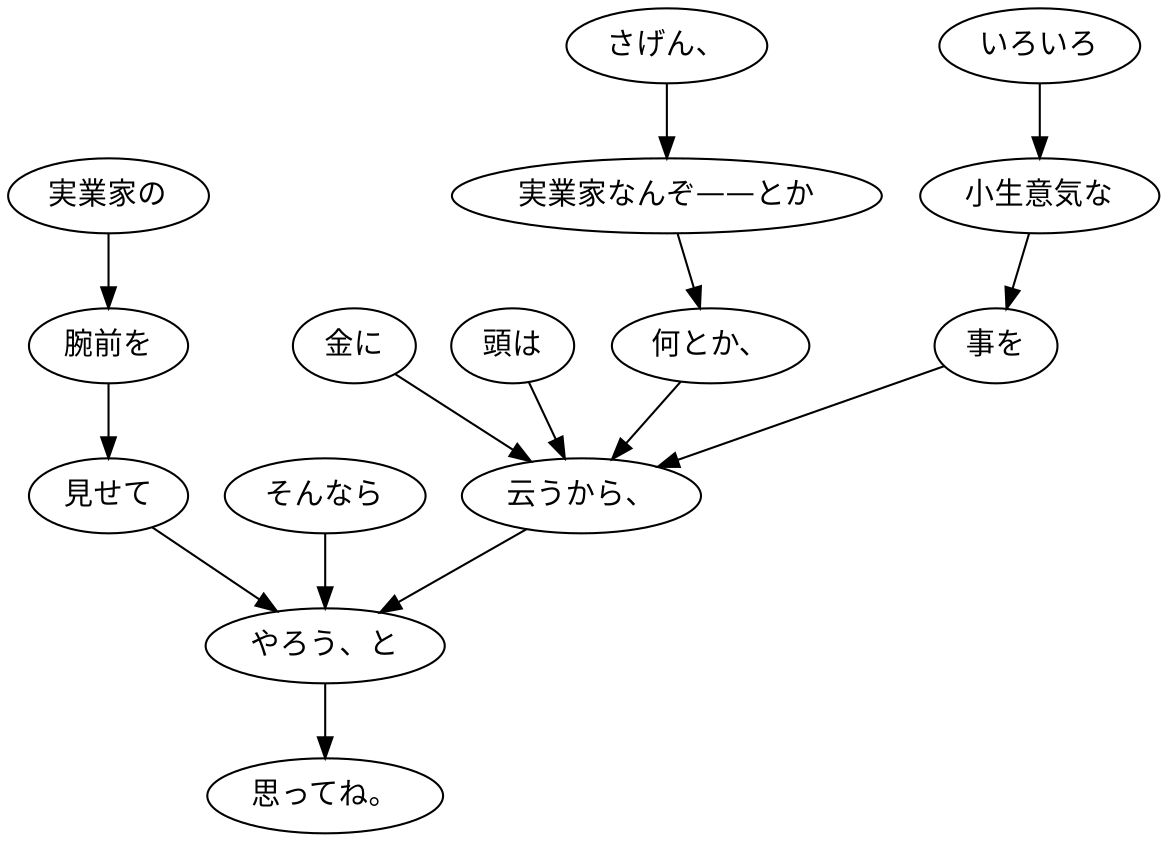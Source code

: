digraph graph5254 {
	node0 [label="金に"];
	node1 [label="頭は"];
	node2 [label="さげん、"];
	node3 [label="実業家なんぞ——とか"];
	node4 [label="何とか、"];
	node5 [label="いろいろ"];
	node6 [label="小生意気な"];
	node7 [label="事を"];
	node8 [label="云うから、"];
	node9 [label="そんなら"];
	node10 [label="実業家の"];
	node11 [label="腕前を"];
	node12 [label="見せて"];
	node13 [label="やろう、と"];
	node14 [label="思ってね。"];
	node0 -> node8;
	node1 -> node8;
	node2 -> node3;
	node3 -> node4;
	node4 -> node8;
	node5 -> node6;
	node6 -> node7;
	node7 -> node8;
	node8 -> node13;
	node9 -> node13;
	node10 -> node11;
	node11 -> node12;
	node12 -> node13;
	node13 -> node14;
}
